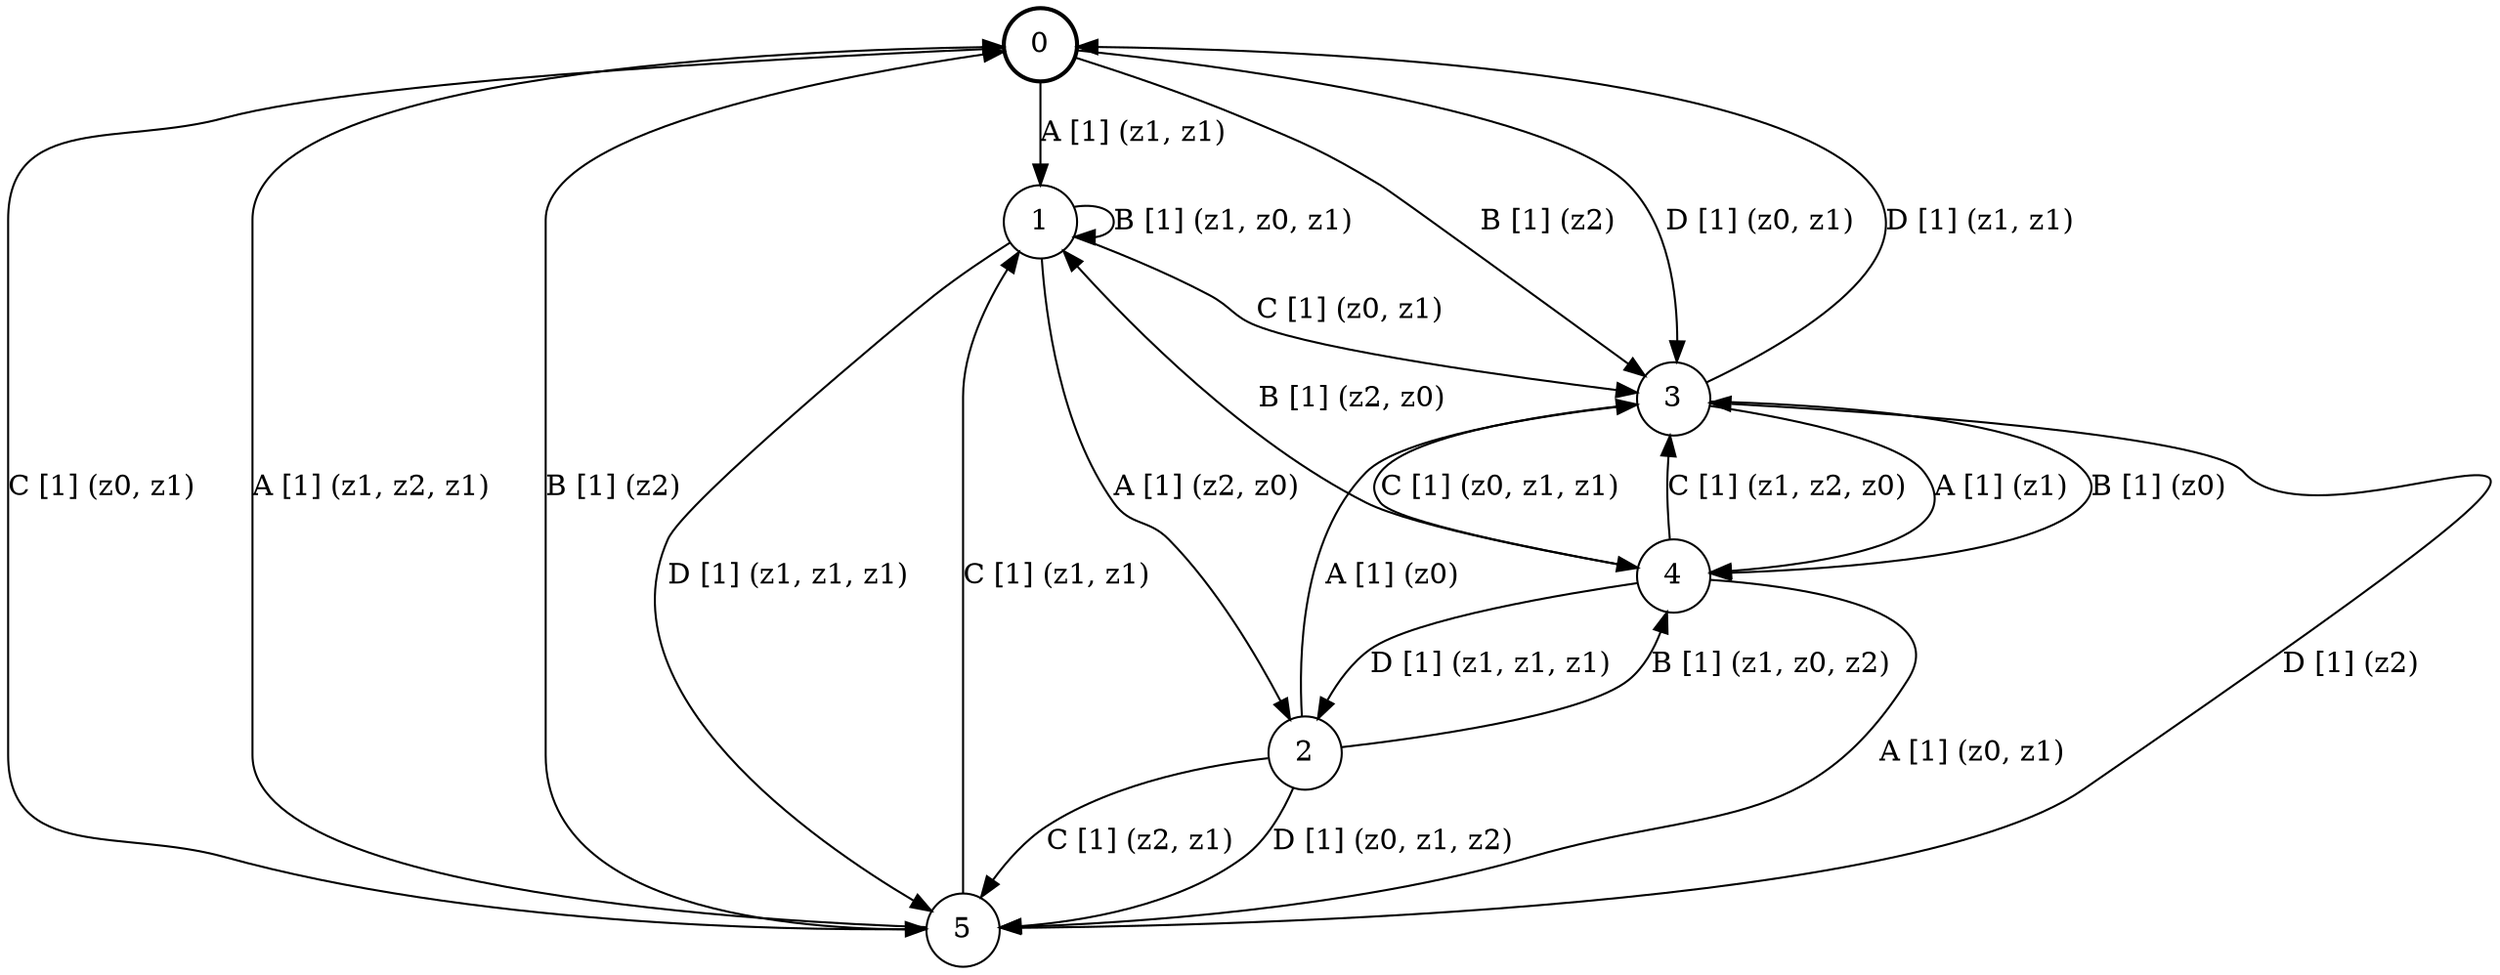 # generated file, don't try to modify
# command: dot -Tpng <filename> > tree.png
digraph Automaton {
    node [shape = circle];
    0 [style = "bold"];
    0 -> 1 [label = "A [1] (z1, z1) "];
    0 -> 3 [label = "B [1] (z2) "];
    0 -> 5 [label = "C [1] (z0, z1) "];
    0 -> 3 [label = "D [1] (z0, z1) "];
    1 -> 2 [label = "A [1] (z2, z0) "];
    1 -> 1 [label = "B [1] (z1, z0, z1) "];
    1 -> 3 [label = "C [1] (z0, z1) "];
    1 -> 5 [label = "D [1] (z1, z1, z1) "];
    2 -> 3 [label = "A [1] (z0) "];
    2 -> 4 [label = "B [1] (z1, z0, z2) "];
    2 -> 5 [label = "C [1] (z2, z1) "];
    2 -> 5 [label = "D [1] (z0, z1, z2) "];
    3 -> 4 [label = "A [1] (z1) "];
    3 -> 4 [label = "B [1] (z0) "];
    3 -> 4 [label = "C [1] (z0, z1, z1) "];
    3 -> 0 [label = "D [1] (z1, z1) "];
    4 -> 5 [label = "A [1] (z0, z1) "];
    4 -> 1 [label = "B [1] (z2, z0) "];
    4 -> 3 [label = "C [1] (z1, z2, z0) "];
    4 -> 2 [label = "D [1] (z1, z1, z1) "];
    5 -> 0 [label = "A [1] (z1, z2, z1) "];
    5 -> 0 [label = "B [1] (z2) "];
    5 -> 1 [label = "C [1] (z1, z1) "];
    5 -> 3 [label = "D [1] (z2) "];
}
